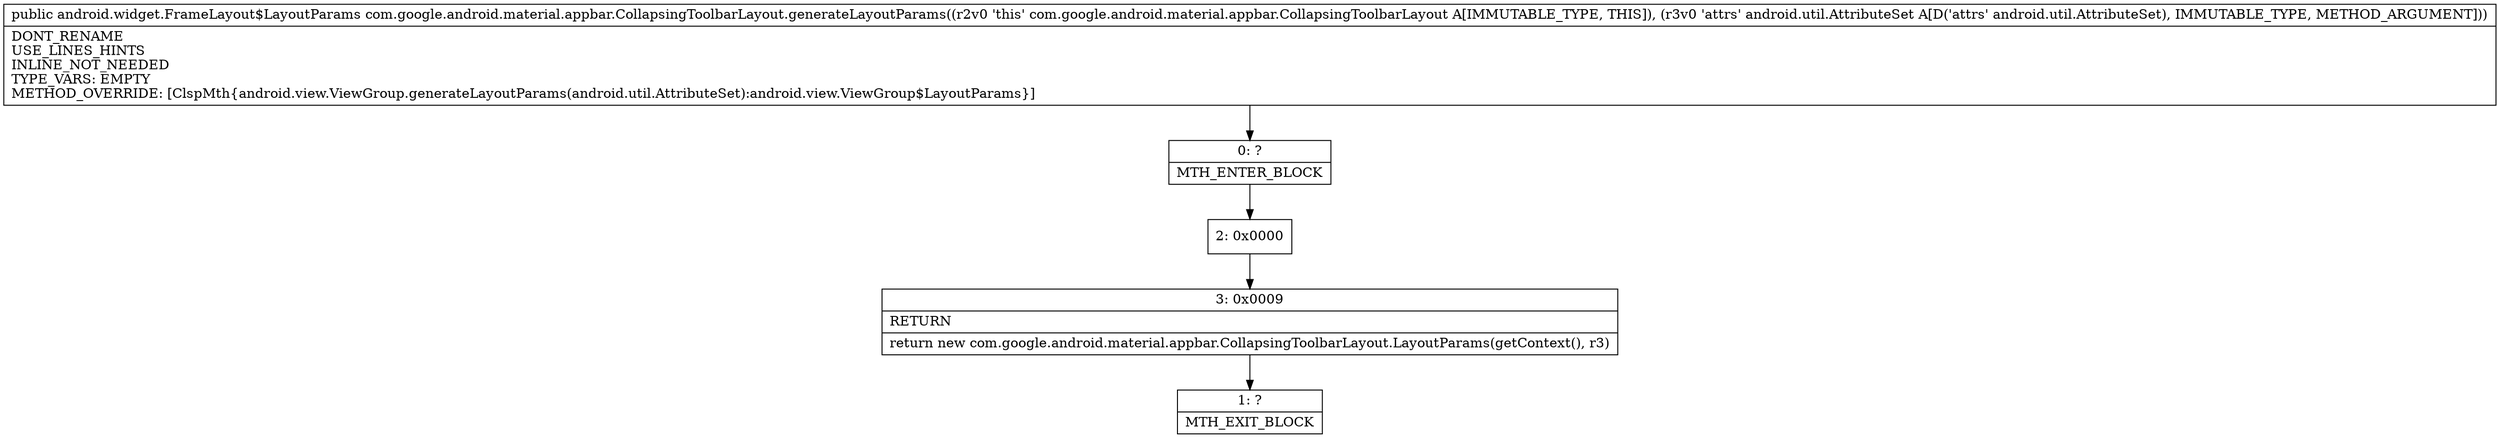 digraph "CFG forcom.google.android.material.appbar.CollapsingToolbarLayout.generateLayoutParams(Landroid\/util\/AttributeSet;)Landroid\/widget\/FrameLayout$LayoutParams;" {
Node_0 [shape=record,label="{0\:\ ?|MTH_ENTER_BLOCK\l}"];
Node_2 [shape=record,label="{2\:\ 0x0000}"];
Node_3 [shape=record,label="{3\:\ 0x0009|RETURN\l|return new com.google.android.material.appbar.CollapsingToolbarLayout.LayoutParams(getContext(), r3)\l}"];
Node_1 [shape=record,label="{1\:\ ?|MTH_EXIT_BLOCK\l}"];
MethodNode[shape=record,label="{public android.widget.FrameLayout$LayoutParams com.google.android.material.appbar.CollapsingToolbarLayout.generateLayoutParams((r2v0 'this' com.google.android.material.appbar.CollapsingToolbarLayout A[IMMUTABLE_TYPE, THIS]), (r3v0 'attrs' android.util.AttributeSet A[D('attrs' android.util.AttributeSet), IMMUTABLE_TYPE, METHOD_ARGUMENT]))  | DONT_RENAME\lUSE_LINES_HINTS\lINLINE_NOT_NEEDED\lTYPE_VARS: EMPTY\lMETHOD_OVERRIDE: [ClspMth\{android.view.ViewGroup.generateLayoutParams(android.util.AttributeSet):android.view.ViewGroup$LayoutParams\}]\l}"];
MethodNode -> Node_0;Node_0 -> Node_2;
Node_2 -> Node_3;
Node_3 -> Node_1;
}

